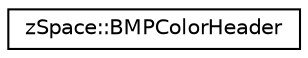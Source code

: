 digraph "Graphical Class Hierarchy"
{
 // LATEX_PDF_SIZE
  edge [fontname="Helvetica",fontsize="10",labelfontname="Helvetica",labelfontsize="10"];
  node [fontname="Helvetica",fontsize="10",shape=record];
  rankdir="LR";
  Node0 [label="zSpace::BMPColorHeader",height=0.2,width=0.4,color="black", fillcolor="white", style="filled",URL="$structz_space_1_1_b_m_p_color_header.html",tooltip="A bitmap color header."];
}
